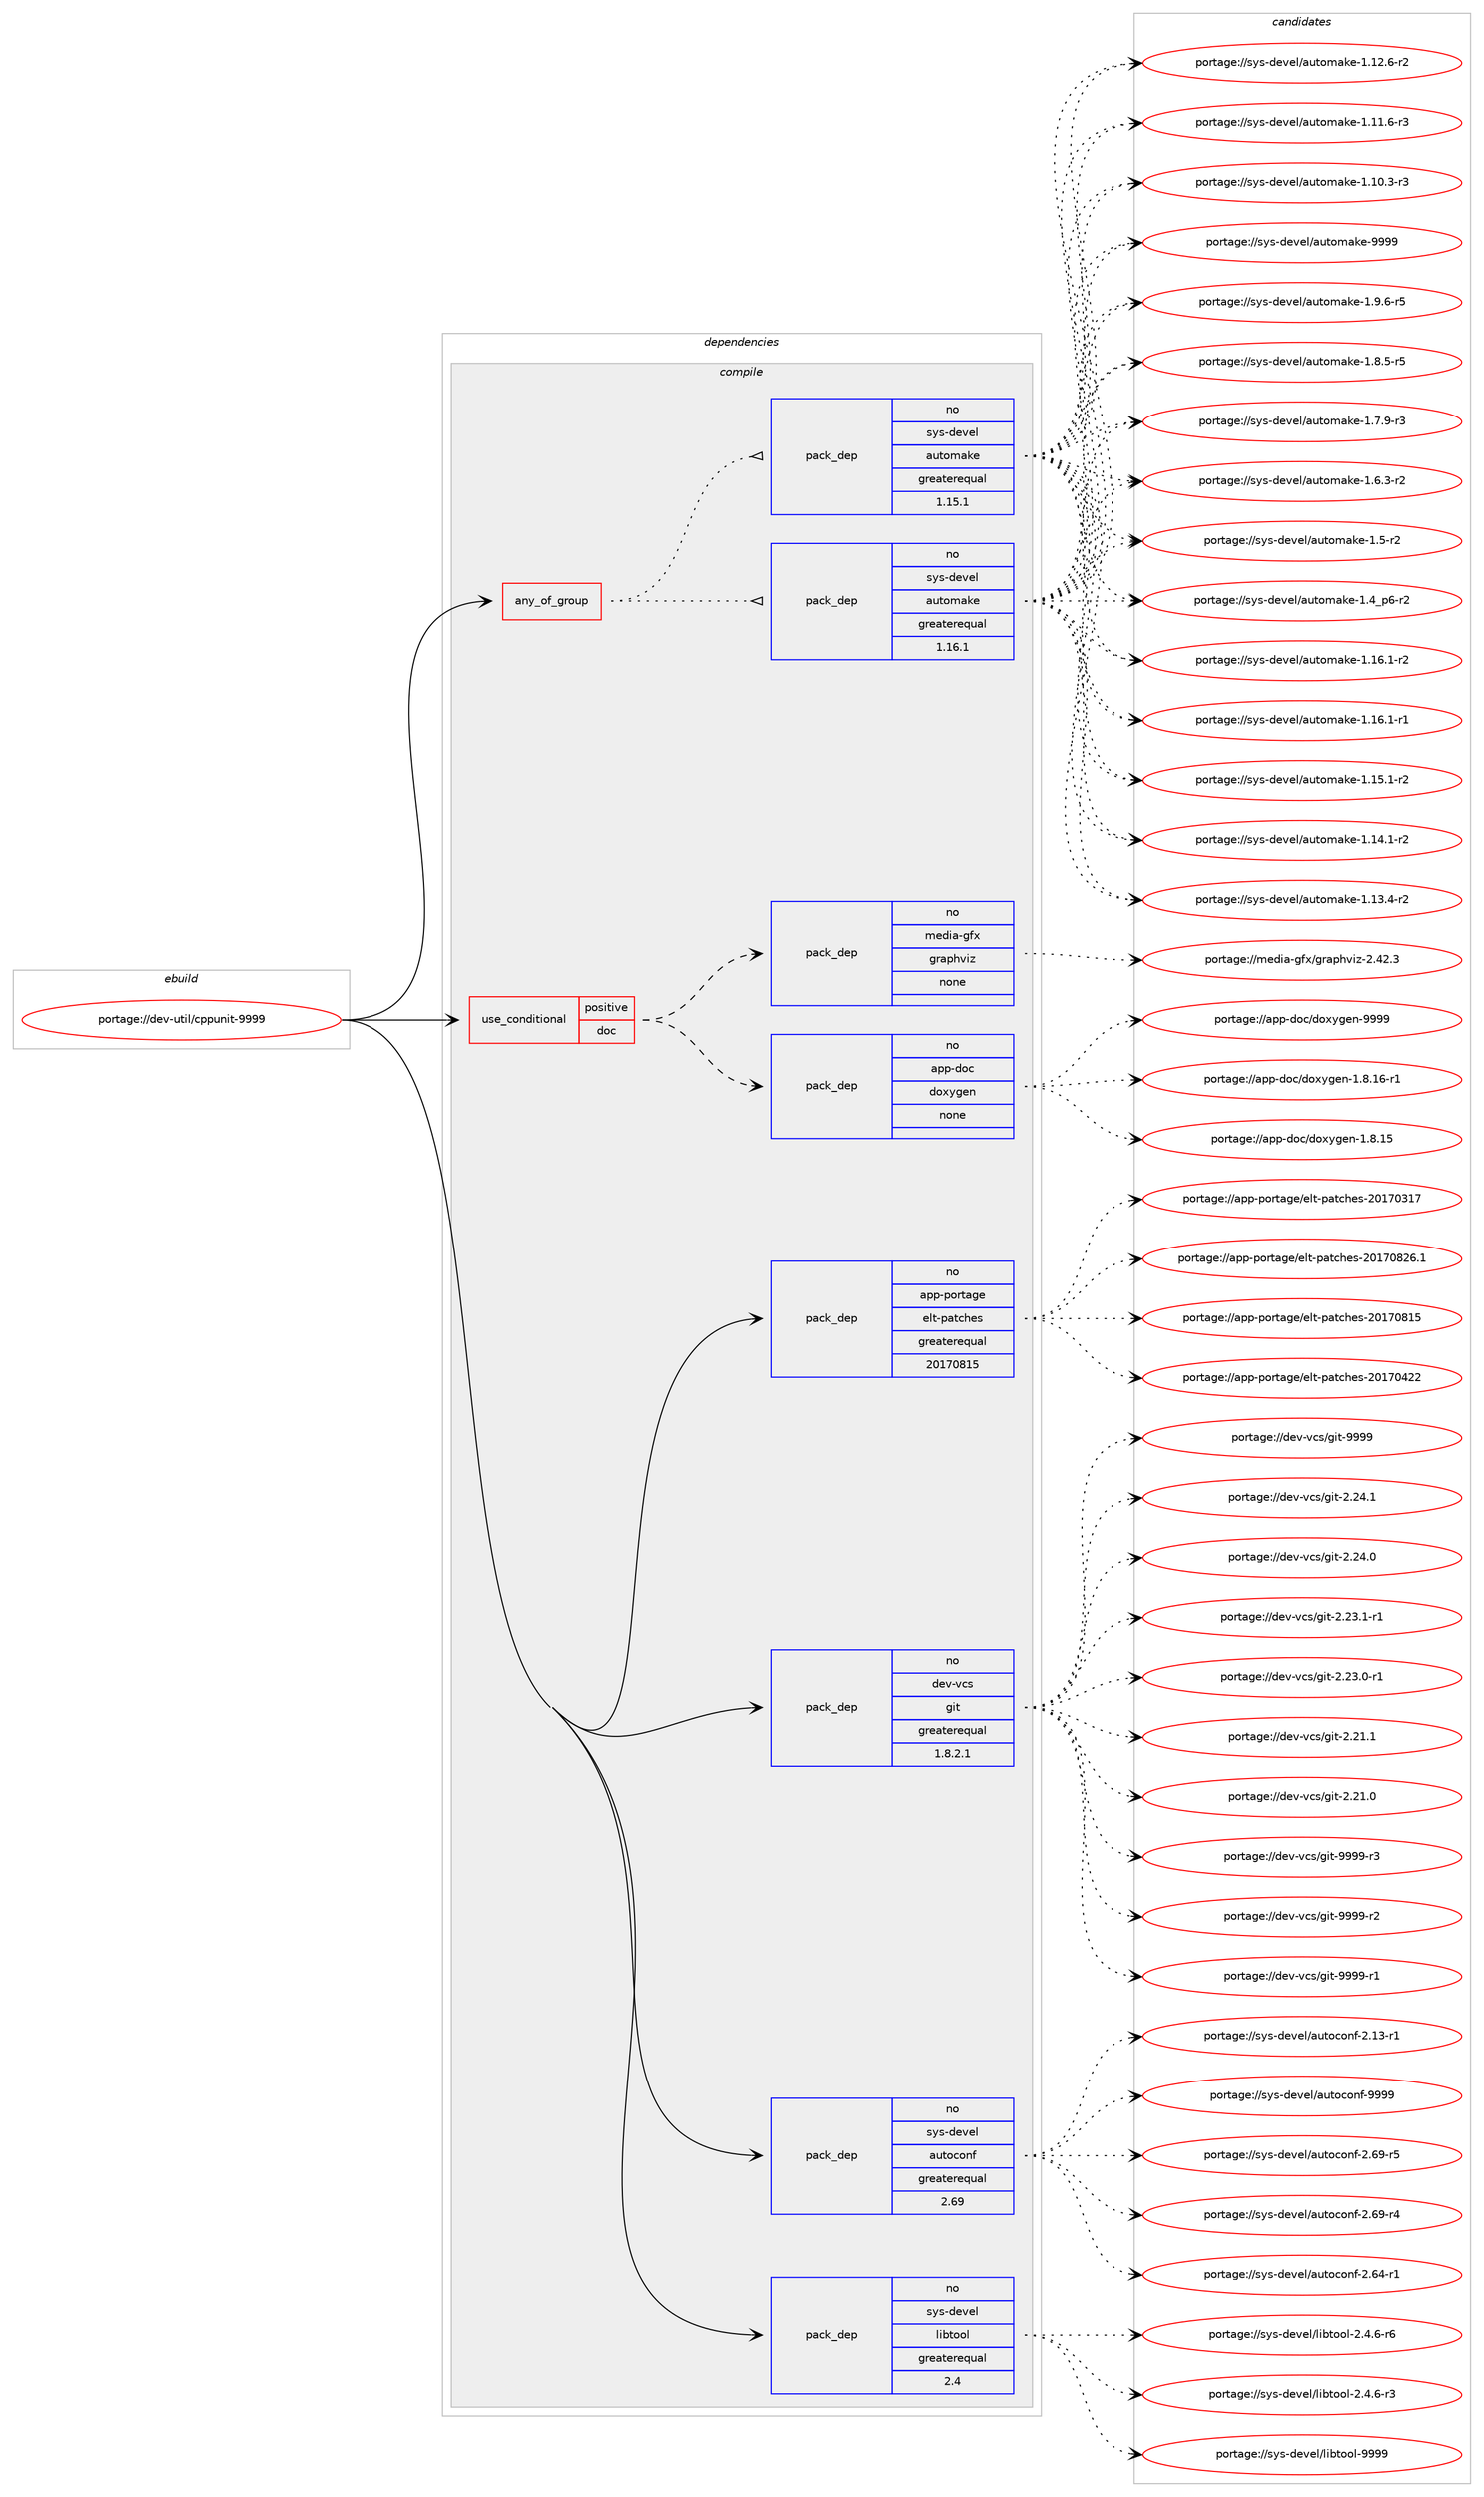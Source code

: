 digraph prolog {

# *************
# Graph options
# *************

newrank=true;
concentrate=true;
compound=true;
graph [rankdir=LR,fontname=Helvetica,fontsize=10,ranksep=1.5];#, ranksep=2.5, nodesep=0.2];
edge  [arrowhead=vee];
node  [fontname=Helvetica,fontsize=10];

# **********
# The ebuild
# **********

subgraph cluster_leftcol {
color=gray;
label=<<i>ebuild</i>>;
id [label="portage://dev-util/cppunit-9999", color=red, width=4, href="../dev-util/cppunit-9999.svg"];
}

# ****************
# The dependencies
# ****************

subgraph cluster_midcol {
color=gray;
label=<<i>dependencies</i>>;
subgraph cluster_compile {
fillcolor="#eeeeee";
style=filled;
label=<<i>compile</i>>;
subgraph any4455 {
dependency304266 [label=<<TABLE BORDER="0" CELLBORDER="1" CELLSPACING="0" CELLPADDING="4"><TR><TD CELLPADDING="10">any_of_group</TD></TR></TABLE>>, shape=none, color=red];subgraph pack236376 {
dependency304267 [label=<<TABLE BORDER="0" CELLBORDER="1" CELLSPACING="0" CELLPADDING="4" WIDTH="220"><TR><TD ROWSPAN="6" CELLPADDING="30">pack_dep</TD></TR><TR><TD WIDTH="110">no</TD></TR><TR><TD>sys-devel</TD></TR><TR><TD>automake</TD></TR><TR><TD>greaterequal</TD></TR><TR><TD>1.16.1</TD></TR></TABLE>>, shape=none, color=blue];
}
dependency304266:e -> dependency304267:w [weight=20,style="dotted",arrowhead="oinv"];
subgraph pack236377 {
dependency304268 [label=<<TABLE BORDER="0" CELLBORDER="1" CELLSPACING="0" CELLPADDING="4" WIDTH="220"><TR><TD ROWSPAN="6" CELLPADDING="30">pack_dep</TD></TR><TR><TD WIDTH="110">no</TD></TR><TR><TD>sys-devel</TD></TR><TR><TD>automake</TD></TR><TR><TD>greaterequal</TD></TR><TR><TD>1.15.1</TD></TR></TABLE>>, shape=none, color=blue];
}
dependency304266:e -> dependency304268:w [weight=20,style="dotted",arrowhead="oinv"];
}
id:e -> dependency304266:w [weight=20,style="solid",arrowhead="vee"];
subgraph cond63231 {
dependency304269 [label=<<TABLE BORDER="0" CELLBORDER="1" CELLSPACING="0" CELLPADDING="4"><TR><TD ROWSPAN="3" CELLPADDING="10">use_conditional</TD></TR><TR><TD>positive</TD></TR><TR><TD>doc</TD></TR></TABLE>>, shape=none, color=red];
subgraph pack236378 {
dependency304270 [label=<<TABLE BORDER="0" CELLBORDER="1" CELLSPACING="0" CELLPADDING="4" WIDTH="220"><TR><TD ROWSPAN="6" CELLPADDING="30">pack_dep</TD></TR><TR><TD WIDTH="110">no</TD></TR><TR><TD>app-doc</TD></TR><TR><TD>doxygen</TD></TR><TR><TD>none</TD></TR><TR><TD></TD></TR></TABLE>>, shape=none, color=blue];
}
dependency304269:e -> dependency304270:w [weight=20,style="dashed",arrowhead="vee"];
subgraph pack236379 {
dependency304271 [label=<<TABLE BORDER="0" CELLBORDER="1" CELLSPACING="0" CELLPADDING="4" WIDTH="220"><TR><TD ROWSPAN="6" CELLPADDING="30">pack_dep</TD></TR><TR><TD WIDTH="110">no</TD></TR><TR><TD>media-gfx</TD></TR><TR><TD>graphviz</TD></TR><TR><TD>none</TD></TR><TR><TD></TD></TR></TABLE>>, shape=none, color=blue];
}
dependency304269:e -> dependency304271:w [weight=20,style="dashed",arrowhead="vee"];
}
id:e -> dependency304269:w [weight=20,style="solid",arrowhead="vee"];
subgraph pack236380 {
dependency304272 [label=<<TABLE BORDER="0" CELLBORDER="1" CELLSPACING="0" CELLPADDING="4" WIDTH="220"><TR><TD ROWSPAN="6" CELLPADDING="30">pack_dep</TD></TR><TR><TD WIDTH="110">no</TD></TR><TR><TD>app-portage</TD></TR><TR><TD>elt-patches</TD></TR><TR><TD>greaterequal</TD></TR><TR><TD>20170815</TD></TR></TABLE>>, shape=none, color=blue];
}
id:e -> dependency304272:w [weight=20,style="solid",arrowhead="vee"];
subgraph pack236381 {
dependency304273 [label=<<TABLE BORDER="0" CELLBORDER="1" CELLSPACING="0" CELLPADDING="4" WIDTH="220"><TR><TD ROWSPAN="6" CELLPADDING="30">pack_dep</TD></TR><TR><TD WIDTH="110">no</TD></TR><TR><TD>dev-vcs</TD></TR><TR><TD>git</TD></TR><TR><TD>greaterequal</TD></TR><TR><TD>1.8.2.1</TD></TR></TABLE>>, shape=none, color=blue];
}
id:e -> dependency304273:w [weight=20,style="solid",arrowhead="vee"];
subgraph pack236382 {
dependency304274 [label=<<TABLE BORDER="0" CELLBORDER="1" CELLSPACING="0" CELLPADDING="4" WIDTH="220"><TR><TD ROWSPAN="6" CELLPADDING="30">pack_dep</TD></TR><TR><TD WIDTH="110">no</TD></TR><TR><TD>sys-devel</TD></TR><TR><TD>autoconf</TD></TR><TR><TD>greaterequal</TD></TR><TR><TD>2.69</TD></TR></TABLE>>, shape=none, color=blue];
}
id:e -> dependency304274:w [weight=20,style="solid",arrowhead="vee"];
subgraph pack236383 {
dependency304275 [label=<<TABLE BORDER="0" CELLBORDER="1" CELLSPACING="0" CELLPADDING="4" WIDTH="220"><TR><TD ROWSPAN="6" CELLPADDING="30">pack_dep</TD></TR><TR><TD WIDTH="110">no</TD></TR><TR><TD>sys-devel</TD></TR><TR><TD>libtool</TD></TR><TR><TD>greaterequal</TD></TR><TR><TD>2.4</TD></TR></TABLE>>, shape=none, color=blue];
}
id:e -> dependency304275:w [weight=20,style="solid",arrowhead="vee"];
}
subgraph cluster_compileandrun {
fillcolor="#eeeeee";
style=filled;
label=<<i>compile and run</i>>;
}
subgraph cluster_run {
fillcolor="#eeeeee";
style=filled;
label=<<i>run</i>>;
}
}

# **************
# The candidates
# **************

subgraph cluster_choices {
rank=same;
color=gray;
label=<<i>candidates</i>>;

subgraph choice236376 {
color=black;
nodesep=1;
choice115121115451001011181011084797117116111109971071014557575757 [label="portage://sys-devel/automake-9999", color=red, width=4,href="../sys-devel/automake-9999.svg"];
choice115121115451001011181011084797117116111109971071014549465746544511453 [label="portage://sys-devel/automake-1.9.6-r5", color=red, width=4,href="../sys-devel/automake-1.9.6-r5.svg"];
choice115121115451001011181011084797117116111109971071014549465646534511453 [label="portage://sys-devel/automake-1.8.5-r5", color=red, width=4,href="../sys-devel/automake-1.8.5-r5.svg"];
choice115121115451001011181011084797117116111109971071014549465546574511451 [label="portage://sys-devel/automake-1.7.9-r3", color=red, width=4,href="../sys-devel/automake-1.7.9-r3.svg"];
choice115121115451001011181011084797117116111109971071014549465446514511450 [label="portage://sys-devel/automake-1.6.3-r2", color=red, width=4,href="../sys-devel/automake-1.6.3-r2.svg"];
choice11512111545100101118101108479711711611110997107101454946534511450 [label="portage://sys-devel/automake-1.5-r2", color=red, width=4,href="../sys-devel/automake-1.5-r2.svg"];
choice115121115451001011181011084797117116111109971071014549465295112544511450 [label="portage://sys-devel/automake-1.4_p6-r2", color=red, width=4,href="../sys-devel/automake-1.4_p6-r2.svg"];
choice11512111545100101118101108479711711611110997107101454946495446494511450 [label="portage://sys-devel/automake-1.16.1-r2", color=red, width=4,href="../sys-devel/automake-1.16.1-r2.svg"];
choice11512111545100101118101108479711711611110997107101454946495446494511449 [label="portage://sys-devel/automake-1.16.1-r1", color=red, width=4,href="../sys-devel/automake-1.16.1-r1.svg"];
choice11512111545100101118101108479711711611110997107101454946495346494511450 [label="portage://sys-devel/automake-1.15.1-r2", color=red, width=4,href="../sys-devel/automake-1.15.1-r2.svg"];
choice11512111545100101118101108479711711611110997107101454946495246494511450 [label="portage://sys-devel/automake-1.14.1-r2", color=red, width=4,href="../sys-devel/automake-1.14.1-r2.svg"];
choice11512111545100101118101108479711711611110997107101454946495146524511450 [label="portage://sys-devel/automake-1.13.4-r2", color=red, width=4,href="../sys-devel/automake-1.13.4-r2.svg"];
choice11512111545100101118101108479711711611110997107101454946495046544511450 [label="portage://sys-devel/automake-1.12.6-r2", color=red, width=4,href="../sys-devel/automake-1.12.6-r2.svg"];
choice11512111545100101118101108479711711611110997107101454946494946544511451 [label="portage://sys-devel/automake-1.11.6-r3", color=red, width=4,href="../sys-devel/automake-1.11.6-r3.svg"];
choice11512111545100101118101108479711711611110997107101454946494846514511451 [label="portage://sys-devel/automake-1.10.3-r3", color=red, width=4,href="../sys-devel/automake-1.10.3-r3.svg"];
dependency304267:e -> choice115121115451001011181011084797117116111109971071014557575757:w [style=dotted,weight="100"];
dependency304267:e -> choice115121115451001011181011084797117116111109971071014549465746544511453:w [style=dotted,weight="100"];
dependency304267:e -> choice115121115451001011181011084797117116111109971071014549465646534511453:w [style=dotted,weight="100"];
dependency304267:e -> choice115121115451001011181011084797117116111109971071014549465546574511451:w [style=dotted,weight="100"];
dependency304267:e -> choice115121115451001011181011084797117116111109971071014549465446514511450:w [style=dotted,weight="100"];
dependency304267:e -> choice11512111545100101118101108479711711611110997107101454946534511450:w [style=dotted,weight="100"];
dependency304267:e -> choice115121115451001011181011084797117116111109971071014549465295112544511450:w [style=dotted,weight="100"];
dependency304267:e -> choice11512111545100101118101108479711711611110997107101454946495446494511450:w [style=dotted,weight="100"];
dependency304267:e -> choice11512111545100101118101108479711711611110997107101454946495446494511449:w [style=dotted,weight="100"];
dependency304267:e -> choice11512111545100101118101108479711711611110997107101454946495346494511450:w [style=dotted,weight="100"];
dependency304267:e -> choice11512111545100101118101108479711711611110997107101454946495246494511450:w [style=dotted,weight="100"];
dependency304267:e -> choice11512111545100101118101108479711711611110997107101454946495146524511450:w [style=dotted,weight="100"];
dependency304267:e -> choice11512111545100101118101108479711711611110997107101454946495046544511450:w [style=dotted,weight="100"];
dependency304267:e -> choice11512111545100101118101108479711711611110997107101454946494946544511451:w [style=dotted,weight="100"];
dependency304267:e -> choice11512111545100101118101108479711711611110997107101454946494846514511451:w [style=dotted,weight="100"];
}
subgraph choice236377 {
color=black;
nodesep=1;
choice115121115451001011181011084797117116111109971071014557575757 [label="portage://sys-devel/automake-9999", color=red, width=4,href="../sys-devel/automake-9999.svg"];
choice115121115451001011181011084797117116111109971071014549465746544511453 [label="portage://sys-devel/automake-1.9.6-r5", color=red, width=4,href="../sys-devel/automake-1.9.6-r5.svg"];
choice115121115451001011181011084797117116111109971071014549465646534511453 [label="portage://sys-devel/automake-1.8.5-r5", color=red, width=4,href="../sys-devel/automake-1.8.5-r5.svg"];
choice115121115451001011181011084797117116111109971071014549465546574511451 [label="portage://sys-devel/automake-1.7.9-r3", color=red, width=4,href="../sys-devel/automake-1.7.9-r3.svg"];
choice115121115451001011181011084797117116111109971071014549465446514511450 [label="portage://sys-devel/automake-1.6.3-r2", color=red, width=4,href="../sys-devel/automake-1.6.3-r2.svg"];
choice11512111545100101118101108479711711611110997107101454946534511450 [label="portage://sys-devel/automake-1.5-r2", color=red, width=4,href="../sys-devel/automake-1.5-r2.svg"];
choice115121115451001011181011084797117116111109971071014549465295112544511450 [label="portage://sys-devel/automake-1.4_p6-r2", color=red, width=4,href="../sys-devel/automake-1.4_p6-r2.svg"];
choice11512111545100101118101108479711711611110997107101454946495446494511450 [label="portage://sys-devel/automake-1.16.1-r2", color=red, width=4,href="../sys-devel/automake-1.16.1-r2.svg"];
choice11512111545100101118101108479711711611110997107101454946495446494511449 [label="portage://sys-devel/automake-1.16.1-r1", color=red, width=4,href="../sys-devel/automake-1.16.1-r1.svg"];
choice11512111545100101118101108479711711611110997107101454946495346494511450 [label="portage://sys-devel/automake-1.15.1-r2", color=red, width=4,href="../sys-devel/automake-1.15.1-r2.svg"];
choice11512111545100101118101108479711711611110997107101454946495246494511450 [label="portage://sys-devel/automake-1.14.1-r2", color=red, width=4,href="../sys-devel/automake-1.14.1-r2.svg"];
choice11512111545100101118101108479711711611110997107101454946495146524511450 [label="portage://sys-devel/automake-1.13.4-r2", color=red, width=4,href="../sys-devel/automake-1.13.4-r2.svg"];
choice11512111545100101118101108479711711611110997107101454946495046544511450 [label="portage://sys-devel/automake-1.12.6-r2", color=red, width=4,href="../sys-devel/automake-1.12.6-r2.svg"];
choice11512111545100101118101108479711711611110997107101454946494946544511451 [label="portage://sys-devel/automake-1.11.6-r3", color=red, width=4,href="../sys-devel/automake-1.11.6-r3.svg"];
choice11512111545100101118101108479711711611110997107101454946494846514511451 [label="portage://sys-devel/automake-1.10.3-r3", color=red, width=4,href="../sys-devel/automake-1.10.3-r3.svg"];
dependency304268:e -> choice115121115451001011181011084797117116111109971071014557575757:w [style=dotted,weight="100"];
dependency304268:e -> choice115121115451001011181011084797117116111109971071014549465746544511453:w [style=dotted,weight="100"];
dependency304268:e -> choice115121115451001011181011084797117116111109971071014549465646534511453:w [style=dotted,weight="100"];
dependency304268:e -> choice115121115451001011181011084797117116111109971071014549465546574511451:w [style=dotted,weight="100"];
dependency304268:e -> choice115121115451001011181011084797117116111109971071014549465446514511450:w [style=dotted,weight="100"];
dependency304268:e -> choice11512111545100101118101108479711711611110997107101454946534511450:w [style=dotted,weight="100"];
dependency304268:e -> choice115121115451001011181011084797117116111109971071014549465295112544511450:w [style=dotted,weight="100"];
dependency304268:e -> choice11512111545100101118101108479711711611110997107101454946495446494511450:w [style=dotted,weight="100"];
dependency304268:e -> choice11512111545100101118101108479711711611110997107101454946495446494511449:w [style=dotted,weight="100"];
dependency304268:e -> choice11512111545100101118101108479711711611110997107101454946495346494511450:w [style=dotted,weight="100"];
dependency304268:e -> choice11512111545100101118101108479711711611110997107101454946495246494511450:w [style=dotted,weight="100"];
dependency304268:e -> choice11512111545100101118101108479711711611110997107101454946495146524511450:w [style=dotted,weight="100"];
dependency304268:e -> choice11512111545100101118101108479711711611110997107101454946495046544511450:w [style=dotted,weight="100"];
dependency304268:e -> choice11512111545100101118101108479711711611110997107101454946494946544511451:w [style=dotted,weight="100"];
dependency304268:e -> choice11512111545100101118101108479711711611110997107101454946494846514511451:w [style=dotted,weight="100"];
}
subgraph choice236378 {
color=black;
nodesep=1;
choice971121124510011199471001111201211031011104557575757 [label="portage://app-doc/doxygen-9999", color=red, width=4,href="../app-doc/doxygen-9999.svg"];
choice97112112451001119947100111120121103101110454946564649544511449 [label="portage://app-doc/doxygen-1.8.16-r1", color=red, width=4,href="../app-doc/doxygen-1.8.16-r1.svg"];
choice9711211245100111994710011112012110310111045494656464953 [label="portage://app-doc/doxygen-1.8.15", color=red, width=4,href="../app-doc/doxygen-1.8.15.svg"];
dependency304270:e -> choice971121124510011199471001111201211031011104557575757:w [style=dotted,weight="100"];
dependency304270:e -> choice97112112451001119947100111120121103101110454946564649544511449:w [style=dotted,weight="100"];
dependency304270:e -> choice9711211245100111994710011112012110310111045494656464953:w [style=dotted,weight="100"];
}
subgraph choice236379 {
color=black;
nodesep=1;
choice1091011001059745103102120471031149711210411810512245504652504651 [label="portage://media-gfx/graphviz-2.42.3", color=red, width=4,href="../media-gfx/graphviz-2.42.3.svg"];
dependency304271:e -> choice1091011001059745103102120471031149711210411810512245504652504651:w [style=dotted,weight="100"];
}
subgraph choice236380 {
color=black;
nodesep=1;
choice971121124511211111411697103101471011081164511297116991041011154550484955485650544649 [label="portage://app-portage/elt-patches-20170826.1", color=red, width=4,href="../app-portage/elt-patches-20170826.1.svg"];
choice97112112451121111141169710310147101108116451129711699104101115455048495548564953 [label="portage://app-portage/elt-patches-20170815", color=red, width=4,href="../app-portage/elt-patches-20170815.svg"];
choice97112112451121111141169710310147101108116451129711699104101115455048495548525050 [label="portage://app-portage/elt-patches-20170422", color=red, width=4,href="../app-portage/elt-patches-20170422.svg"];
choice97112112451121111141169710310147101108116451129711699104101115455048495548514955 [label="portage://app-portage/elt-patches-20170317", color=red, width=4,href="../app-portage/elt-patches-20170317.svg"];
dependency304272:e -> choice971121124511211111411697103101471011081164511297116991041011154550484955485650544649:w [style=dotted,weight="100"];
dependency304272:e -> choice97112112451121111141169710310147101108116451129711699104101115455048495548564953:w [style=dotted,weight="100"];
dependency304272:e -> choice97112112451121111141169710310147101108116451129711699104101115455048495548525050:w [style=dotted,weight="100"];
dependency304272:e -> choice97112112451121111141169710310147101108116451129711699104101115455048495548514955:w [style=dotted,weight="100"];
}
subgraph choice236381 {
color=black;
nodesep=1;
choice10010111845118991154710310511645575757574511451 [label="portage://dev-vcs/git-9999-r3", color=red, width=4,href="../dev-vcs/git-9999-r3.svg"];
choice10010111845118991154710310511645575757574511450 [label="portage://dev-vcs/git-9999-r2", color=red, width=4,href="../dev-vcs/git-9999-r2.svg"];
choice10010111845118991154710310511645575757574511449 [label="portage://dev-vcs/git-9999-r1", color=red, width=4,href="../dev-vcs/git-9999-r1.svg"];
choice1001011184511899115471031051164557575757 [label="portage://dev-vcs/git-9999", color=red, width=4,href="../dev-vcs/git-9999.svg"];
choice10010111845118991154710310511645504650524649 [label="portage://dev-vcs/git-2.24.1", color=red, width=4,href="../dev-vcs/git-2.24.1.svg"];
choice10010111845118991154710310511645504650524648 [label="portage://dev-vcs/git-2.24.0", color=red, width=4,href="../dev-vcs/git-2.24.0.svg"];
choice100101118451189911547103105116455046505146494511449 [label="portage://dev-vcs/git-2.23.1-r1", color=red, width=4,href="../dev-vcs/git-2.23.1-r1.svg"];
choice100101118451189911547103105116455046505146484511449 [label="portage://dev-vcs/git-2.23.0-r1", color=red, width=4,href="../dev-vcs/git-2.23.0-r1.svg"];
choice10010111845118991154710310511645504650494649 [label="portage://dev-vcs/git-2.21.1", color=red, width=4,href="../dev-vcs/git-2.21.1.svg"];
choice10010111845118991154710310511645504650494648 [label="portage://dev-vcs/git-2.21.0", color=red, width=4,href="../dev-vcs/git-2.21.0.svg"];
dependency304273:e -> choice10010111845118991154710310511645575757574511451:w [style=dotted,weight="100"];
dependency304273:e -> choice10010111845118991154710310511645575757574511450:w [style=dotted,weight="100"];
dependency304273:e -> choice10010111845118991154710310511645575757574511449:w [style=dotted,weight="100"];
dependency304273:e -> choice1001011184511899115471031051164557575757:w [style=dotted,weight="100"];
dependency304273:e -> choice10010111845118991154710310511645504650524649:w [style=dotted,weight="100"];
dependency304273:e -> choice10010111845118991154710310511645504650524648:w [style=dotted,weight="100"];
dependency304273:e -> choice100101118451189911547103105116455046505146494511449:w [style=dotted,weight="100"];
dependency304273:e -> choice100101118451189911547103105116455046505146484511449:w [style=dotted,weight="100"];
dependency304273:e -> choice10010111845118991154710310511645504650494649:w [style=dotted,weight="100"];
dependency304273:e -> choice10010111845118991154710310511645504650494648:w [style=dotted,weight="100"];
}
subgraph choice236382 {
color=black;
nodesep=1;
choice115121115451001011181011084797117116111991111101024557575757 [label="portage://sys-devel/autoconf-9999", color=red, width=4,href="../sys-devel/autoconf-9999.svg"];
choice1151211154510010111810110847971171161119911111010245504654574511453 [label="portage://sys-devel/autoconf-2.69-r5", color=red, width=4,href="../sys-devel/autoconf-2.69-r5.svg"];
choice1151211154510010111810110847971171161119911111010245504654574511452 [label="portage://sys-devel/autoconf-2.69-r4", color=red, width=4,href="../sys-devel/autoconf-2.69-r4.svg"];
choice1151211154510010111810110847971171161119911111010245504654524511449 [label="portage://sys-devel/autoconf-2.64-r1", color=red, width=4,href="../sys-devel/autoconf-2.64-r1.svg"];
choice1151211154510010111810110847971171161119911111010245504649514511449 [label="portage://sys-devel/autoconf-2.13-r1", color=red, width=4,href="../sys-devel/autoconf-2.13-r1.svg"];
dependency304274:e -> choice115121115451001011181011084797117116111991111101024557575757:w [style=dotted,weight="100"];
dependency304274:e -> choice1151211154510010111810110847971171161119911111010245504654574511453:w [style=dotted,weight="100"];
dependency304274:e -> choice1151211154510010111810110847971171161119911111010245504654574511452:w [style=dotted,weight="100"];
dependency304274:e -> choice1151211154510010111810110847971171161119911111010245504654524511449:w [style=dotted,weight="100"];
dependency304274:e -> choice1151211154510010111810110847971171161119911111010245504649514511449:w [style=dotted,weight="100"];
}
subgraph choice236383 {
color=black;
nodesep=1;
choice1151211154510010111810110847108105981161111111084557575757 [label="portage://sys-devel/libtool-9999", color=red, width=4,href="../sys-devel/libtool-9999.svg"];
choice1151211154510010111810110847108105981161111111084550465246544511454 [label="portage://sys-devel/libtool-2.4.6-r6", color=red, width=4,href="../sys-devel/libtool-2.4.6-r6.svg"];
choice1151211154510010111810110847108105981161111111084550465246544511451 [label="portage://sys-devel/libtool-2.4.6-r3", color=red, width=4,href="../sys-devel/libtool-2.4.6-r3.svg"];
dependency304275:e -> choice1151211154510010111810110847108105981161111111084557575757:w [style=dotted,weight="100"];
dependency304275:e -> choice1151211154510010111810110847108105981161111111084550465246544511454:w [style=dotted,weight="100"];
dependency304275:e -> choice1151211154510010111810110847108105981161111111084550465246544511451:w [style=dotted,weight="100"];
}
}

}
